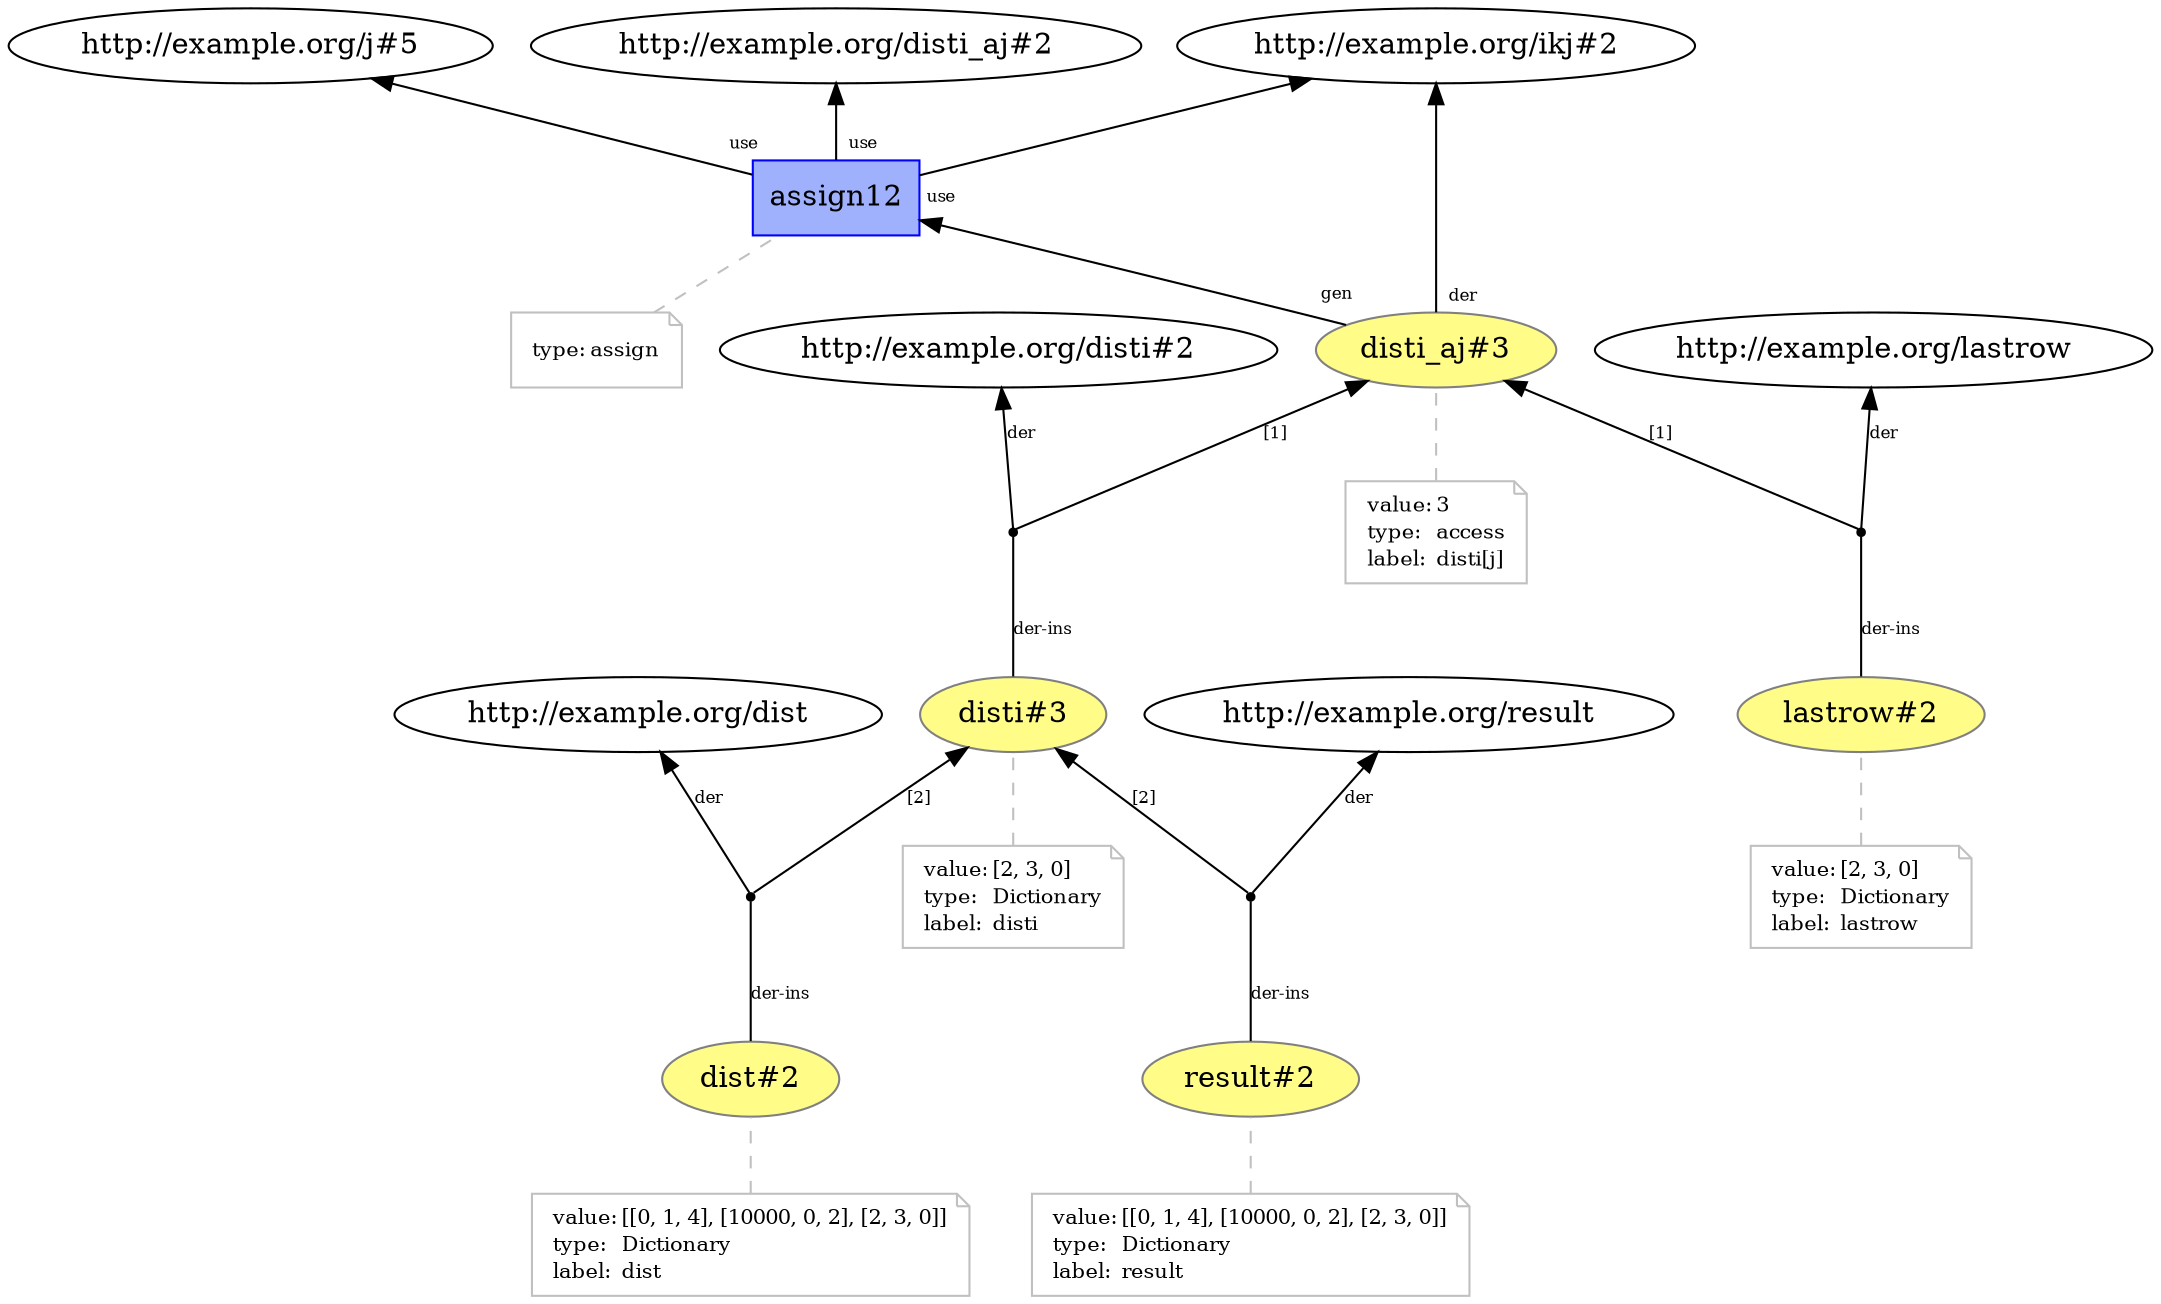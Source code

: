 digraph "PROV" { size="16,12"; rankdir="BT";
"http://example.org/disti_aj#3" [fillcolor="#FFFC87",color="#808080",style="filled",label="disti_aj#3",URL="http://example.org/disti_aj#3"]
"-attrs0" [color="gray",shape="note",fontsize="10",fontcolor="black",label=<<TABLE cellpadding="0" border="0">
	<TR>
	    <TD align="left">value:</TD>
	    <TD align="left">3</TD>
	</TR>
	<TR>
	    <TD align="left">type:</TD>
	    <TD align="left">access</TD>
	</TR>
	<TR>
	    <TD align="left">label:</TD>
	    <TD align="left">disti[j]</TD>
	</TR>
</TABLE>>]
"-attrs0" -> "http://example.org/disti_aj#3" [color="gray",style="dashed",arrowhead="none"]
"http://example.org/disti#3" [fillcolor="#FFFC87",color="#808080",style="filled",label="disti#3",URL="http://example.org/disti#3"]
"-attrs1" [color="gray",shape="note",fontsize="10",fontcolor="black",label=<<TABLE cellpadding="0" border="0">
	<TR>
	    <TD align="left">value:</TD>
	    <TD align="left">[2, 3, 0]</TD>
	</TR>
	<TR>
	    <TD align="left">type:</TD>
	    <TD align="left">Dictionary</TD>
	</TR>
	<TR>
	    <TD align="left">label:</TD>
	    <TD align="left">disti</TD>
	</TR>
</TABLE>>]
"-attrs1" -> "http://example.org/disti#3" [color="gray",style="dashed",arrowhead="none"]
"bn0" [shape="point",label=""]
"http://example.org/disti#3" -> "bn0" [fontsize="8",distance="1.5",angle="60.0",rotation="20",label="der-ins",arrowhead="none"]
"bn0" -> "http://example.org/disti#2" [fontsize="8",distance="1.5",angle="60.0",rotation="20",label="der"]
"bn0" -> "http://example.org/disti_aj#3" [fontsize="8",distance="1.5",angle="60.0",rotation="20",label="[1]"]
"http://example.org/lastrow#2" [fillcolor="#FFFC87",color="#808080",style="filled",label="lastrow#2",URL="http://example.org/lastrow#2"]
"-attrs2" [color="gray",shape="note",fontsize="10",fontcolor="black",label=<<TABLE cellpadding="0" border="0">
	<TR>
	    <TD align="left">value:</TD>
	    <TD align="left">[2, 3, 0]</TD>
	</TR>
	<TR>
	    <TD align="left">type:</TD>
	    <TD align="left">Dictionary</TD>
	</TR>
	<TR>
	    <TD align="left">label:</TD>
	    <TD align="left">lastrow</TD>
	</TR>
</TABLE>>]
"-attrs2" -> "http://example.org/lastrow#2" [color="gray",style="dashed",arrowhead="none"]
"bn1" [shape="point",label=""]
"http://example.org/lastrow#2" -> "bn1" [fontsize="8",distance="1.5",angle="60.0",rotation="20",label="der-ins",arrowhead="none"]
"bn1" -> "http://example.org/lastrow" [fontsize="8",distance="1.5",angle="60.0",rotation="20",label="der"]
"bn1" -> "http://example.org/disti_aj#3" [fontsize="8",distance="1.5",angle="60.0",rotation="20",label="[1]"]
"http://example.org/dist#2" [fillcolor="#FFFC87",color="#808080",style="filled",label="dist#2",URL="http://example.org/dist#2"]
"-attrs3" [color="gray",shape="note",fontsize="10",fontcolor="black",label=<<TABLE cellpadding="0" border="0">
	<TR>
	    <TD align="left">value:</TD>
	    <TD align="left">[[0, 1, 4], [10000, 0, 2], [2, 3, 0]]</TD>
	</TR>
	<TR>
	    <TD align="left">type:</TD>
	    <TD align="left">Dictionary</TD>
	</TR>
	<TR>
	    <TD align="left">label:</TD>
	    <TD align="left">dist</TD>
	</TR>
</TABLE>>]
"-attrs3" -> "http://example.org/dist#2" [color="gray",style="dashed",arrowhead="none"]
"bn2" [shape="point",label=""]
"http://example.org/dist#2" -> "bn2" [fontsize="8",distance="1.5",angle="60.0",rotation="20",label="der-ins",arrowhead="none"]
"bn2" -> "http://example.org/dist" [fontsize="8",distance="1.5",angle="60.0",rotation="20",label="der"]
"bn2" -> "http://example.org/disti#3" [fontsize="8",distance="1.5",angle="60.0",rotation="20",label="[2]"]
"http://example.org/result#2" [fillcolor="#FFFC87",color="#808080",style="filled",label="result#2",URL="http://example.org/result#2"]
"-attrs4" [color="gray",shape="note",fontsize="10",fontcolor="black",label=<<TABLE cellpadding="0" border="0">
	<TR>
	    <TD align="left">value:</TD>
	    <TD align="left">[[0, 1, 4], [10000, 0, 2], [2, 3, 0]]</TD>
	</TR>
	<TR>
	    <TD align="left">type:</TD>
	    <TD align="left">Dictionary</TD>
	</TR>
	<TR>
	    <TD align="left">label:</TD>
	    <TD align="left">result</TD>
	</TR>
</TABLE>>]
"-attrs4" -> "http://example.org/result#2" [color="gray",style="dashed",arrowhead="none"]
"bn3" [shape="point",label=""]
"http://example.org/result#2" -> "bn3" [fontsize="8",distance="1.5",angle="60.0",rotation="20",label="der-ins",arrowhead="none"]
"bn3" -> "http://example.org/result" [fontsize="8",distance="1.5",angle="60.0",rotation="20",label="der"]
"bn3" -> "http://example.org/disti#3" [fontsize="8",distance="1.5",angle="60.0",rotation="20",label="[2]"]
"http://example.org/assign12" [fillcolor="#9FB1FC",color="#0000FF",shape="polygon",sides="4",style="filled",label="assign12",URL="http://example.org/assign12"]
"-attrs5" [color="gray",shape="note",fontsize="10",fontcolor="black",label=<<TABLE cellpadding="0" border="0">
	<TR>
	    <TD align="left">type:</TD>
	    <TD align="left">assign</TD>
	</TR>
</TABLE>>]
"-attrs5" -> "http://example.org/assign12" [color="gray",style="dashed",arrowhead="none"]
"http://example.org/disti_aj#3" -> "http://example.org/ikj#2" [labelfontsize="8",labeldistance="1.5",labelangle="60.0",rotation="20",taillabel="der"]
"http://example.org/assign12" -> "http://example.org/j#5" [labelfontsize="8",labeldistance="1.5",labelangle="60.0",rotation="20",taillabel="use"]
"http://example.org/assign12" -> "http://example.org/disti_aj#2" [labelfontsize="8",labeldistance="1.5",labelangle="60.0",rotation="20",taillabel="use"]
"http://example.org/assign12" -> "http://example.org/ikj#2" [labelfontsize="8",labeldistance="1.5",labelangle="60.0",rotation="20",taillabel="use"]
"http://example.org/disti_aj#3" -> "http://example.org/assign12" [labelfontsize="8",labeldistance="1.5",labelangle="60.0",rotation="20",taillabel="gen"]
}
